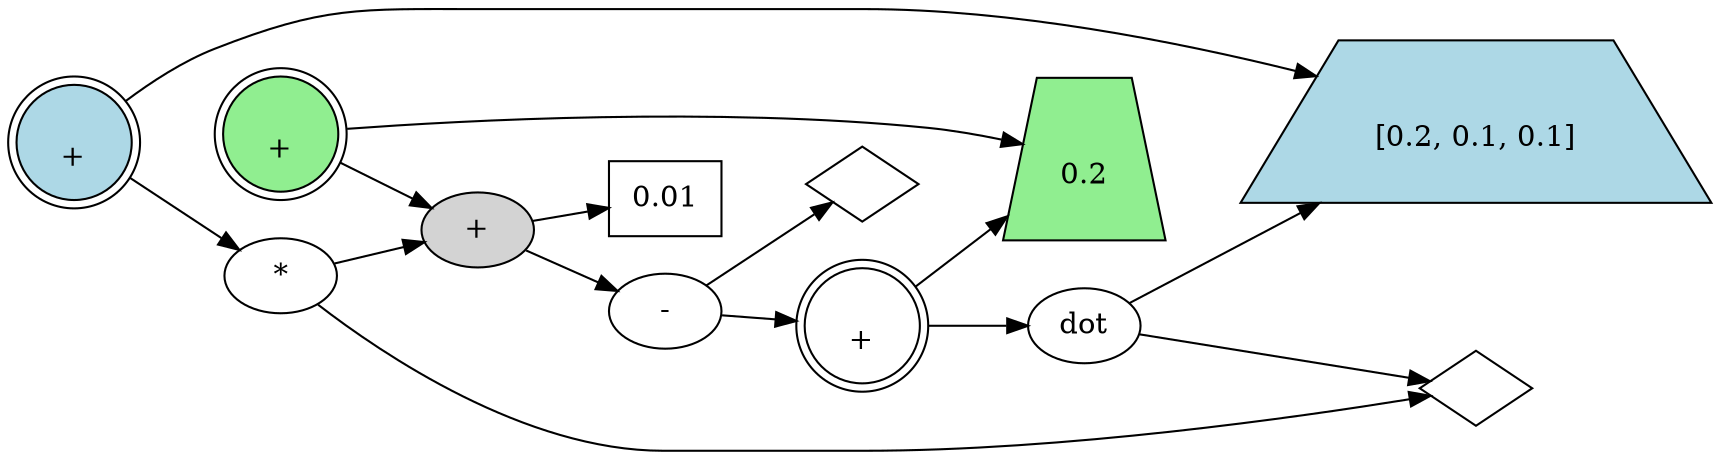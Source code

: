 digraph G {

    rankdir=LR; // 左から右に表示

    s1 [label="     \n+", shape=doublecircle];
    s2 [label="dot"];
    s3 [label="0.01", shape=box];
    s4 [label="-"];
    s6 [label="+", style=filled];
    v3 [label="*"];
    v6_next [label="     \n+", shape=doublecircle, style=filled, fillcolor=lightblue];
    s7_next [label="     \n+", shape=doublecircle, style=filled, fillcolor=lightgreen];
    s7 [label="\n0.2", style=filled, shape=trapezium, fillcolor=lightgreen];
    v6 [label="\n[0.2, 0.1, 0.1]",style=filled, shape=trapezium, fillcolor=lightblue];
    v0 [label="",shape=diamond];
    s0 [label="",shape=diamond];

    s2 -> v0;
    s2 -> v6;

    s1 -> s7;
    s1 -> s2;

    s4 -> s0;
    s4 -> s1;

    s6 -> s3;
    s6 -> s4;

    v3 -> s6;
    v3 -> v0;

    v6_next -> v6;
    v6_next -> v3;

    s7_next -> s7;
    s7_next -> s6;
}